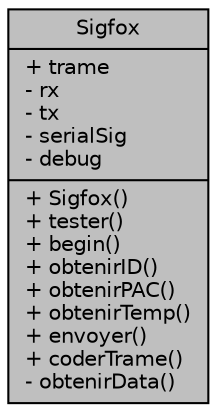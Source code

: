 digraph "Sigfox"
{
  edge [fontname="Helvetica",fontsize="10",labelfontname="Helvetica",labelfontsize="10"];
  node [fontname="Helvetica",fontsize="10",shape=record];
  Node1 [label="{Sigfox\n|+ trame\l- rx\l- tx\l- serialSig\l- debug\l|+ Sigfox()\l+ tester()\l+ begin()\l+ obtenirID()\l+ obtenirPAC()\l+ obtenirTemp()\l+ envoyer()\l+ coderTrame()\l- obtenirData()\l}",height=0.2,width=0.4,color="black", fillcolor="grey75", style="filled", fontcolor="black"];
}
